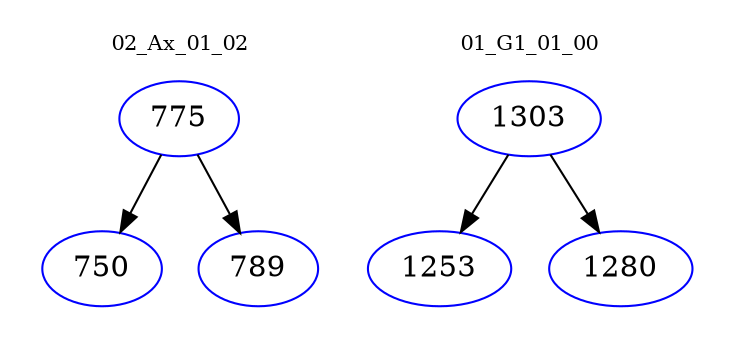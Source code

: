digraph{
subgraph cluster_0 {
color = white
label = "02_Ax_01_02";
fontsize=10;
T0_775 [label="775", color="blue"]
T0_775 -> T0_750 [color="black"]
T0_750 [label="750", color="blue"]
T0_775 -> T0_789 [color="black"]
T0_789 [label="789", color="blue"]
}
subgraph cluster_1 {
color = white
label = "01_G1_01_00";
fontsize=10;
T1_1303 [label="1303", color="blue"]
T1_1303 -> T1_1253 [color="black"]
T1_1253 [label="1253", color="blue"]
T1_1303 -> T1_1280 [color="black"]
T1_1280 [label="1280", color="blue"]
}
}
